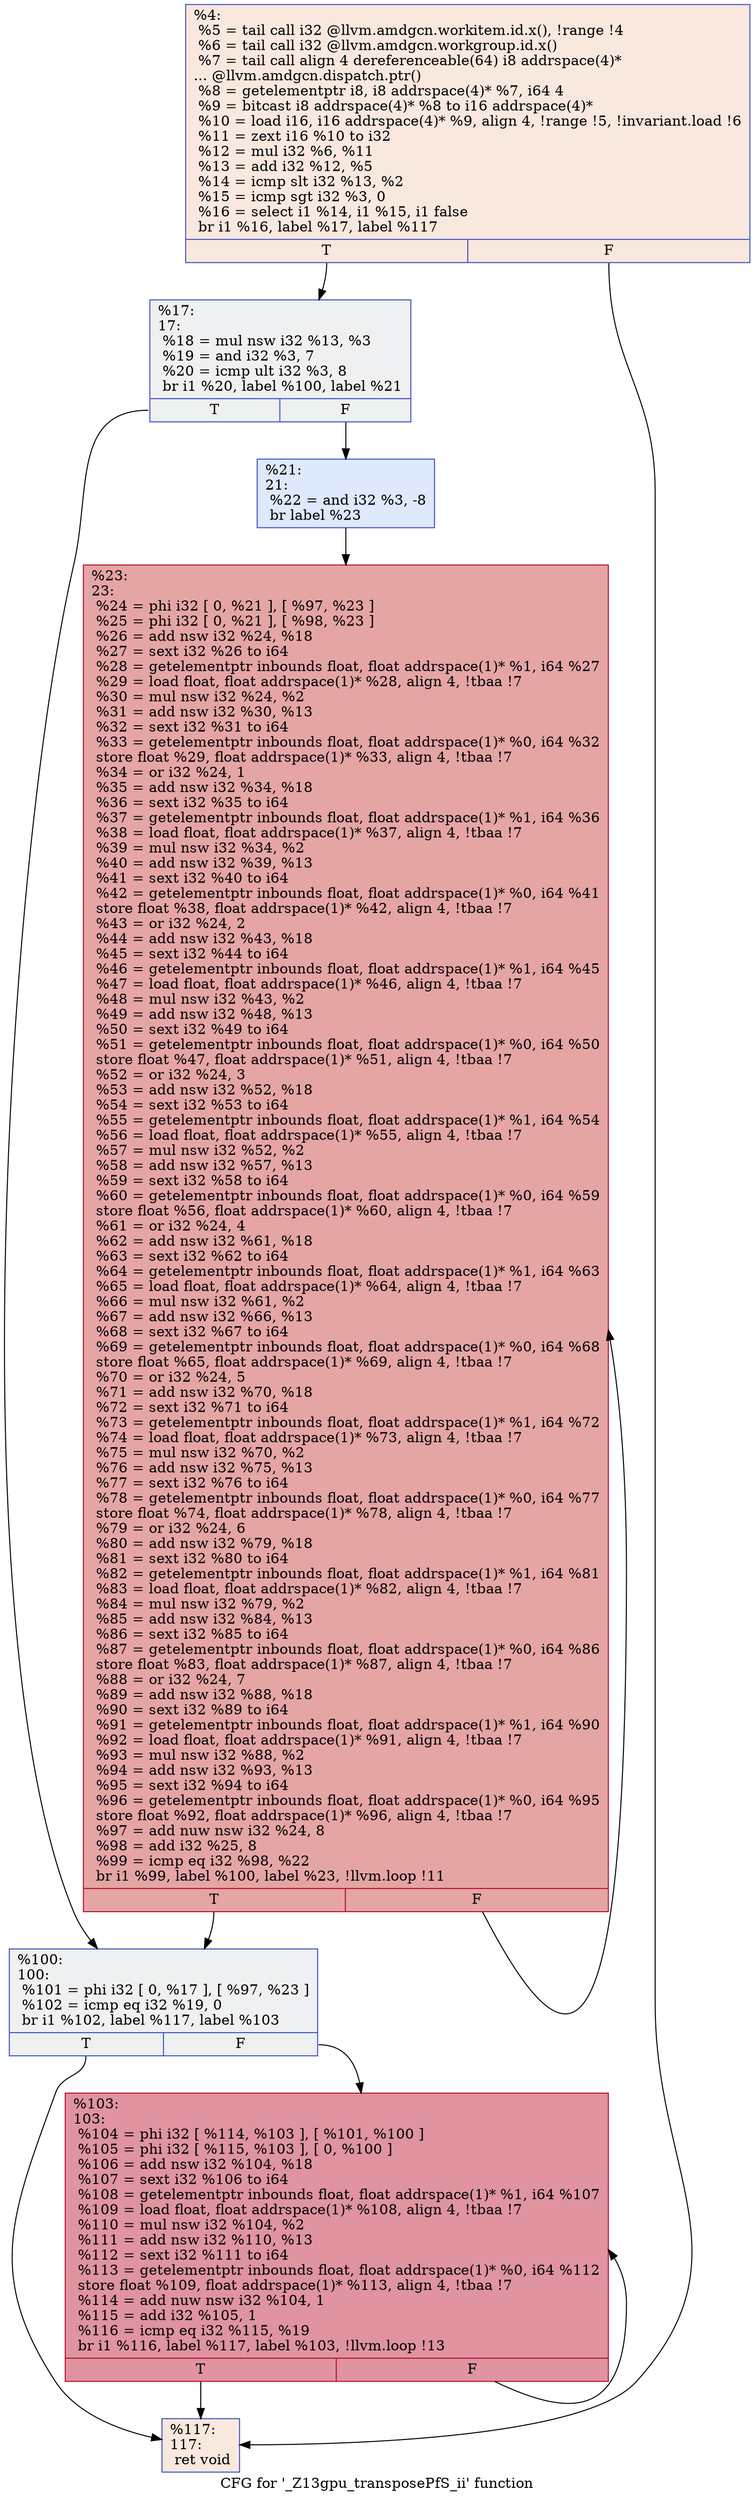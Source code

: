 digraph "CFG for '_Z13gpu_transposePfS_ii' function" {
	label="CFG for '_Z13gpu_transposePfS_ii' function";

	Node0x5726260 [shape=record,color="#3d50c3ff", style=filled, fillcolor="#f2cab570",label="{%4:\l  %5 = tail call i32 @llvm.amdgcn.workitem.id.x(), !range !4\l  %6 = tail call i32 @llvm.amdgcn.workgroup.id.x()\l  %7 = tail call align 4 dereferenceable(64) i8 addrspace(4)*\l... @llvm.amdgcn.dispatch.ptr()\l  %8 = getelementptr i8, i8 addrspace(4)* %7, i64 4\l  %9 = bitcast i8 addrspace(4)* %8 to i16 addrspace(4)*\l  %10 = load i16, i16 addrspace(4)* %9, align 4, !range !5, !invariant.load !6\l  %11 = zext i16 %10 to i32\l  %12 = mul i32 %6, %11\l  %13 = add i32 %12, %5\l  %14 = icmp slt i32 %13, %2\l  %15 = icmp sgt i32 %3, 0\l  %16 = select i1 %14, i1 %15, i1 false\l  br i1 %16, label %17, label %117\l|{<s0>T|<s1>F}}"];
	Node0x5726260:s0 -> Node0x57262b0;
	Node0x5726260:s1 -> Node0x5727b40;
	Node0x57262b0 [shape=record,color="#3d50c3ff", style=filled, fillcolor="#d9dce170",label="{%17:\l17:                                               \l  %18 = mul nsw i32 %13, %3\l  %19 = and i32 %3, 7\l  %20 = icmp ult i32 %3, 8\l  br i1 %20, label %100, label %21\l|{<s0>T|<s1>F}}"];
	Node0x57262b0:s0 -> Node0x5728730;
	Node0x57262b0:s1 -> Node0x5728780;
	Node0x5728780 [shape=record,color="#3d50c3ff", style=filled, fillcolor="#b5cdfa70",label="{%21:\l21:                                               \l  %22 = and i32 %3, -8\l  br label %23\l}"];
	Node0x5728780 -> Node0x5728980;
	Node0x5728980 [shape=record,color="#b70d28ff", style=filled, fillcolor="#c5333470",label="{%23:\l23:                                               \l  %24 = phi i32 [ 0, %21 ], [ %97, %23 ]\l  %25 = phi i32 [ 0, %21 ], [ %98, %23 ]\l  %26 = add nsw i32 %24, %18\l  %27 = sext i32 %26 to i64\l  %28 = getelementptr inbounds float, float addrspace(1)* %1, i64 %27\l  %29 = load float, float addrspace(1)* %28, align 4, !tbaa !7\l  %30 = mul nsw i32 %24, %2\l  %31 = add nsw i32 %30, %13\l  %32 = sext i32 %31 to i64\l  %33 = getelementptr inbounds float, float addrspace(1)* %0, i64 %32\l  store float %29, float addrspace(1)* %33, align 4, !tbaa !7\l  %34 = or i32 %24, 1\l  %35 = add nsw i32 %34, %18\l  %36 = sext i32 %35 to i64\l  %37 = getelementptr inbounds float, float addrspace(1)* %1, i64 %36\l  %38 = load float, float addrspace(1)* %37, align 4, !tbaa !7\l  %39 = mul nsw i32 %34, %2\l  %40 = add nsw i32 %39, %13\l  %41 = sext i32 %40 to i64\l  %42 = getelementptr inbounds float, float addrspace(1)* %0, i64 %41\l  store float %38, float addrspace(1)* %42, align 4, !tbaa !7\l  %43 = or i32 %24, 2\l  %44 = add nsw i32 %43, %18\l  %45 = sext i32 %44 to i64\l  %46 = getelementptr inbounds float, float addrspace(1)* %1, i64 %45\l  %47 = load float, float addrspace(1)* %46, align 4, !tbaa !7\l  %48 = mul nsw i32 %43, %2\l  %49 = add nsw i32 %48, %13\l  %50 = sext i32 %49 to i64\l  %51 = getelementptr inbounds float, float addrspace(1)* %0, i64 %50\l  store float %47, float addrspace(1)* %51, align 4, !tbaa !7\l  %52 = or i32 %24, 3\l  %53 = add nsw i32 %52, %18\l  %54 = sext i32 %53 to i64\l  %55 = getelementptr inbounds float, float addrspace(1)* %1, i64 %54\l  %56 = load float, float addrspace(1)* %55, align 4, !tbaa !7\l  %57 = mul nsw i32 %52, %2\l  %58 = add nsw i32 %57, %13\l  %59 = sext i32 %58 to i64\l  %60 = getelementptr inbounds float, float addrspace(1)* %0, i64 %59\l  store float %56, float addrspace(1)* %60, align 4, !tbaa !7\l  %61 = or i32 %24, 4\l  %62 = add nsw i32 %61, %18\l  %63 = sext i32 %62 to i64\l  %64 = getelementptr inbounds float, float addrspace(1)* %1, i64 %63\l  %65 = load float, float addrspace(1)* %64, align 4, !tbaa !7\l  %66 = mul nsw i32 %61, %2\l  %67 = add nsw i32 %66, %13\l  %68 = sext i32 %67 to i64\l  %69 = getelementptr inbounds float, float addrspace(1)* %0, i64 %68\l  store float %65, float addrspace(1)* %69, align 4, !tbaa !7\l  %70 = or i32 %24, 5\l  %71 = add nsw i32 %70, %18\l  %72 = sext i32 %71 to i64\l  %73 = getelementptr inbounds float, float addrspace(1)* %1, i64 %72\l  %74 = load float, float addrspace(1)* %73, align 4, !tbaa !7\l  %75 = mul nsw i32 %70, %2\l  %76 = add nsw i32 %75, %13\l  %77 = sext i32 %76 to i64\l  %78 = getelementptr inbounds float, float addrspace(1)* %0, i64 %77\l  store float %74, float addrspace(1)* %78, align 4, !tbaa !7\l  %79 = or i32 %24, 6\l  %80 = add nsw i32 %79, %18\l  %81 = sext i32 %80 to i64\l  %82 = getelementptr inbounds float, float addrspace(1)* %1, i64 %81\l  %83 = load float, float addrspace(1)* %82, align 4, !tbaa !7\l  %84 = mul nsw i32 %79, %2\l  %85 = add nsw i32 %84, %13\l  %86 = sext i32 %85 to i64\l  %87 = getelementptr inbounds float, float addrspace(1)* %0, i64 %86\l  store float %83, float addrspace(1)* %87, align 4, !tbaa !7\l  %88 = or i32 %24, 7\l  %89 = add nsw i32 %88, %18\l  %90 = sext i32 %89 to i64\l  %91 = getelementptr inbounds float, float addrspace(1)* %1, i64 %90\l  %92 = load float, float addrspace(1)* %91, align 4, !tbaa !7\l  %93 = mul nsw i32 %88, %2\l  %94 = add nsw i32 %93, %13\l  %95 = sext i32 %94 to i64\l  %96 = getelementptr inbounds float, float addrspace(1)* %0, i64 %95\l  store float %92, float addrspace(1)* %96, align 4, !tbaa !7\l  %97 = add nuw nsw i32 %24, 8\l  %98 = add i32 %25, 8\l  %99 = icmp eq i32 %98, %22\l  br i1 %99, label %100, label %23, !llvm.loop !11\l|{<s0>T|<s1>F}}"];
	Node0x5728980:s0 -> Node0x5728730;
	Node0x5728980:s1 -> Node0x5728980;
	Node0x5728730 [shape=record,color="#3d50c3ff", style=filled, fillcolor="#d9dce170",label="{%100:\l100:                                              \l  %101 = phi i32 [ 0, %17 ], [ %97, %23 ]\l  %102 = icmp eq i32 %19, 0\l  br i1 %102, label %117, label %103\l|{<s0>T|<s1>F}}"];
	Node0x5728730:s0 -> Node0x5727b40;
	Node0x5728730:s1 -> Node0x572c6d0;
	Node0x572c6d0 [shape=record,color="#b70d28ff", style=filled, fillcolor="#b70d2870",label="{%103:\l103:                                              \l  %104 = phi i32 [ %114, %103 ], [ %101, %100 ]\l  %105 = phi i32 [ %115, %103 ], [ 0, %100 ]\l  %106 = add nsw i32 %104, %18\l  %107 = sext i32 %106 to i64\l  %108 = getelementptr inbounds float, float addrspace(1)* %1, i64 %107\l  %109 = load float, float addrspace(1)* %108, align 4, !tbaa !7\l  %110 = mul nsw i32 %104, %2\l  %111 = add nsw i32 %110, %13\l  %112 = sext i32 %111 to i64\l  %113 = getelementptr inbounds float, float addrspace(1)* %0, i64 %112\l  store float %109, float addrspace(1)* %113, align 4, !tbaa !7\l  %114 = add nuw nsw i32 %104, 1\l  %115 = add i32 %105, 1\l  %116 = icmp eq i32 %115, %19\l  br i1 %116, label %117, label %103, !llvm.loop !13\l|{<s0>T|<s1>F}}"];
	Node0x572c6d0:s0 -> Node0x5727b40;
	Node0x572c6d0:s1 -> Node0x572c6d0;
	Node0x5727b40 [shape=record,color="#3d50c3ff", style=filled, fillcolor="#f2cab570",label="{%117:\l117:                                              \l  ret void\l}"];
}
